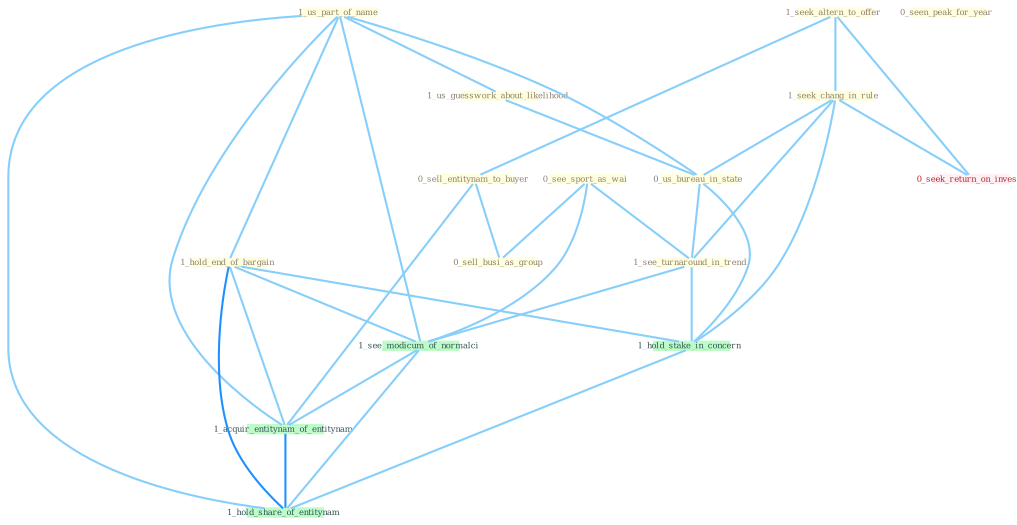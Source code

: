 Graph G{ 
    node
    [shape=polygon,style=filled,width=.5,height=.06,color="#BDFCC9",fixedsize=true,fontsize=4,
    fontcolor="#2f4f4f"];
    {node
    [color="#ffffe0", fontcolor="#8b7d6b"] "1_us_part_of_name " "1_seek_altern_to_offer " "0_sell_entitynam_to_buyer " "1_us_guesswork_about_likelihood " "0_seen_peak_for_year " "1_seek_chang_in_rule " "0_see_sport_as_wai " "1_hold_end_of_bargain " "0_us_bureau_in_state " "0_sell_busi_as_group " "1_see_turnaround_in_trend "}
{node [color="#fff0f5", fontcolor="#b22222"] "0_seek_return_on_invest "}
edge [color="#B0E2FF"];

	"1_us_part_of_name " -- "1_us_guesswork_about_likelihood " [w="1", color="#87cefa" ];
	"1_us_part_of_name " -- "1_hold_end_of_bargain " [w="1", color="#87cefa" ];
	"1_us_part_of_name " -- "0_us_bureau_in_state " [w="1", color="#87cefa" ];
	"1_us_part_of_name " -- "1_see_modicum_of_normalci " [w="1", color="#87cefa" ];
	"1_us_part_of_name " -- "1_acquir_entitynam_of_entitynam " [w="1", color="#87cefa" ];
	"1_us_part_of_name " -- "1_hold_share_of_entitynam " [w="1", color="#87cefa" ];
	"1_seek_altern_to_offer " -- "0_sell_entitynam_to_buyer " [w="1", color="#87cefa" ];
	"1_seek_altern_to_offer " -- "1_seek_chang_in_rule " [w="1", color="#87cefa" ];
	"1_seek_altern_to_offer " -- "0_seek_return_on_invest " [w="1", color="#87cefa" ];
	"0_sell_entitynam_to_buyer " -- "0_sell_busi_as_group " [w="1", color="#87cefa" ];
	"0_sell_entitynam_to_buyer " -- "1_acquir_entitynam_of_entitynam " [w="1", color="#87cefa" ];
	"1_us_guesswork_about_likelihood " -- "0_us_bureau_in_state " [w="1", color="#87cefa" ];
	"1_seek_chang_in_rule " -- "0_us_bureau_in_state " [w="1", color="#87cefa" ];
	"1_seek_chang_in_rule " -- "1_see_turnaround_in_trend " [w="1", color="#87cefa" ];
	"1_seek_chang_in_rule " -- "1_hold_stake_in_concern " [w="1", color="#87cefa" ];
	"1_seek_chang_in_rule " -- "0_seek_return_on_invest " [w="1", color="#87cefa" ];
	"0_see_sport_as_wai " -- "0_sell_busi_as_group " [w="1", color="#87cefa" ];
	"0_see_sport_as_wai " -- "1_see_turnaround_in_trend " [w="1", color="#87cefa" ];
	"0_see_sport_as_wai " -- "1_see_modicum_of_normalci " [w="1", color="#87cefa" ];
	"1_hold_end_of_bargain " -- "1_hold_stake_in_concern " [w="1", color="#87cefa" ];
	"1_hold_end_of_bargain " -- "1_see_modicum_of_normalci " [w="1", color="#87cefa" ];
	"1_hold_end_of_bargain " -- "1_acquir_entitynam_of_entitynam " [w="1", color="#87cefa" ];
	"1_hold_end_of_bargain " -- "1_hold_share_of_entitynam " [w="2", color="#1e90ff" , len=0.8];
	"0_us_bureau_in_state " -- "1_see_turnaround_in_trend " [w="1", color="#87cefa" ];
	"0_us_bureau_in_state " -- "1_hold_stake_in_concern " [w="1", color="#87cefa" ];
	"1_see_turnaround_in_trend " -- "1_hold_stake_in_concern " [w="1", color="#87cefa" ];
	"1_see_turnaround_in_trend " -- "1_see_modicum_of_normalci " [w="1", color="#87cefa" ];
	"1_hold_stake_in_concern " -- "1_hold_share_of_entitynam " [w="1", color="#87cefa" ];
	"1_see_modicum_of_normalci " -- "1_acquir_entitynam_of_entitynam " [w="1", color="#87cefa" ];
	"1_see_modicum_of_normalci " -- "1_hold_share_of_entitynam " [w="1", color="#87cefa" ];
	"1_acquir_entitynam_of_entitynam " -- "1_hold_share_of_entitynam " [w="2", color="#1e90ff" , len=0.8];
}